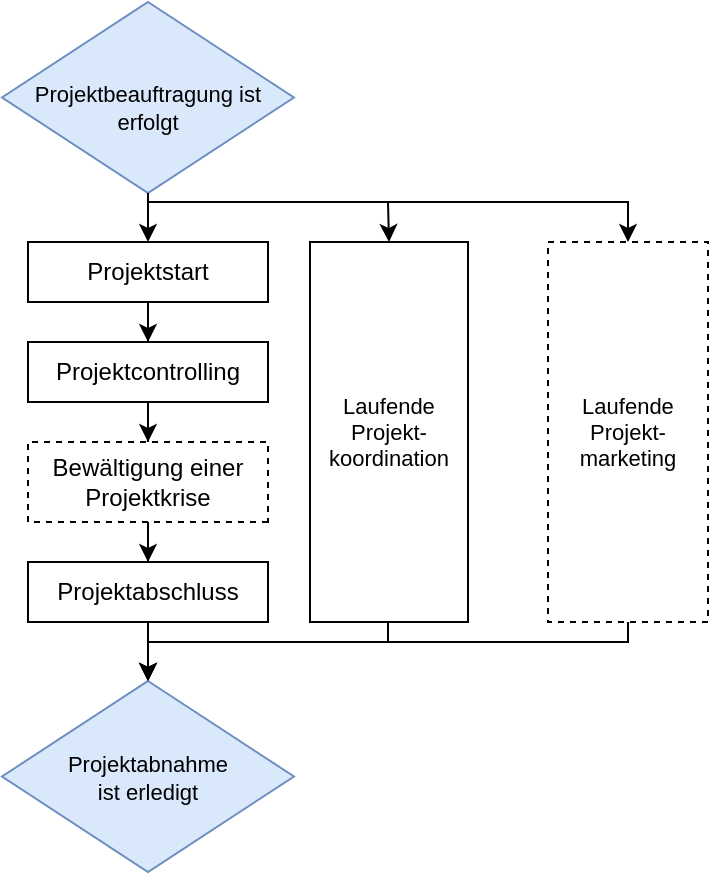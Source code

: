 <mxfile version="21.0.8" type="device"><diagram name="Seite-1" id="vOcJexX6woZhUi3FPxG4"><mxGraphModel dx="578" dy="310" grid="1" gridSize="10" guides="1" tooltips="1" connect="1" arrows="1" fold="1" page="1" pageScale="1" pageWidth="827" pageHeight="1169" math="0" shadow="0"><root><mxCell id="0"/><mxCell id="1" parent="0"/><mxCell id="gH_NkxHGNiTfcoXdHR7S-3" value="Projektbeauftragung ist &lt;br style=&quot;font-size: 11px;&quot;&gt;erfolgt" style="rhombus;whiteSpace=wrap;html=1;fontSize=11;spacingTop=10;fillColor=#dae8fc;strokeColor=#6c8ebf;" parent="1" vertex="1"><mxGeometry x="327" y="100" width="146" height="95.5" as="geometry"/></mxCell><mxCell id="gH_NkxHGNiTfcoXdHR7S-8" value="" style="edgeStyle=orthogonalEdgeStyle;rounded=0;orthogonalLoop=1;jettySize=auto;html=1;" parent="1" source="gH_NkxHGNiTfcoXdHR7S-5" target="gH_NkxHGNiTfcoXdHR7S-7" edge="1"><mxGeometry relative="1" as="geometry"/></mxCell><mxCell id="gH_NkxHGNiTfcoXdHR7S-5" value="Projektstart" style="rounded=0;whiteSpace=wrap;html=1;" parent="1" vertex="1"><mxGeometry x="340" y="220" width="120" height="30" as="geometry"/></mxCell><mxCell id="gH_NkxHGNiTfcoXdHR7S-6" value="" style="endArrow=classic;html=1;rounded=0;entryX=0.5;entryY=0;entryDx=0;entryDy=0;exitX=0.5;exitY=1;exitDx=0;exitDy=0;" parent="1" source="gH_NkxHGNiTfcoXdHR7S-3" target="gH_NkxHGNiTfcoXdHR7S-5" edge="1"><mxGeometry width="50" height="50" relative="1" as="geometry"><mxPoint x="390" y="160" as="sourcePoint"/><mxPoint x="440" y="110" as="targetPoint"/></mxGeometry></mxCell><mxCell id="gH_NkxHGNiTfcoXdHR7S-10" value="" style="edgeStyle=orthogonalEdgeStyle;rounded=0;orthogonalLoop=1;jettySize=auto;html=1;" parent="1" source="gH_NkxHGNiTfcoXdHR7S-7" target="gH_NkxHGNiTfcoXdHR7S-9" edge="1"><mxGeometry relative="1" as="geometry"/></mxCell><mxCell id="gH_NkxHGNiTfcoXdHR7S-7" value="Projektcontrolling" style="whiteSpace=wrap;html=1;rounded=0;" parent="1" vertex="1"><mxGeometry x="340" y="270" width="120" height="30" as="geometry"/></mxCell><mxCell id="gH_NkxHGNiTfcoXdHR7S-12" value="" style="edgeStyle=orthogonalEdgeStyle;rounded=0;orthogonalLoop=1;jettySize=auto;html=1;" parent="1" source="gH_NkxHGNiTfcoXdHR7S-9" target="gH_NkxHGNiTfcoXdHR7S-11" edge="1"><mxGeometry relative="1" as="geometry"/></mxCell><mxCell id="gH_NkxHGNiTfcoXdHR7S-9" value="Bewältigung einer Projektkrise" style="whiteSpace=wrap;html=1;rounded=0;direction=west;dashed=1;" parent="1" vertex="1"><mxGeometry x="340" y="320" width="120" height="40" as="geometry"/></mxCell><mxCell id="gH_NkxHGNiTfcoXdHR7S-14" value="" style="edgeStyle=orthogonalEdgeStyle;rounded=0;orthogonalLoop=1;jettySize=auto;html=1;" parent="1" source="gH_NkxHGNiTfcoXdHR7S-11" target="gH_NkxHGNiTfcoXdHR7S-13" edge="1"><mxGeometry relative="1" as="geometry"/></mxCell><mxCell id="gH_NkxHGNiTfcoXdHR7S-11" value="Projektabschluss" style="whiteSpace=wrap;html=1;rounded=0;" parent="1" vertex="1"><mxGeometry x="340" y="380" width="120" height="30" as="geometry"/></mxCell><mxCell id="gH_NkxHGNiTfcoXdHR7S-13" value="Projektabnahme &lt;br&gt;ist erledigt" style="rhombus;whiteSpace=wrap;html=1;rounded=0;fontSize=11;spacingTop=1;fillColor=#dae8fc;strokeColor=#6c8ebf;" parent="1" vertex="1"><mxGeometry x="327" y="439.5" width="146" height="95.5" as="geometry"/></mxCell><mxCell id="gH_NkxHGNiTfcoXdHR7S-15" value="Laufende Projekt-koordination" style="rounded=0;whiteSpace=wrap;html=1;fontSize=11;" parent="1" vertex="1"><mxGeometry x="481" y="220" width="79" height="190" as="geometry"/></mxCell><mxCell id="gH_NkxHGNiTfcoXdHR7S-16" value="Laufende Projekt-marketing" style="rounded=0;whiteSpace=wrap;html=1;fontSize=11;dashed=1;" parent="1" vertex="1"><mxGeometry x="600" y="220" width="80" height="190" as="geometry"/></mxCell><mxCell id="gH_NkxHGNiTfcoXdHR7S-18" value="" style="endArrow=classic;html=1;rounded=0;fontSize=11;startSize=6;endSize=6;jumpSize=6;exitX=0.5;exitY=1;exitDx=0;exitDy=0;entryX=0.5;entryY=0;entryDx=0;entryDy=0;" parent="1" source="gH_NkxHGNiTfcoXdHR7S-3" target="gH_NkxHGNiTfcoXdHR7S-15" edge="1"><mxGeometry width="50" height="50" relative="1" as="geometry"><mxPoint x="473" y="210" as="sourcePoint"/><mxPoint x="526" y="200" as="targetPoint"/><Array as="points"><mxPoint x="400" y="200"/><mxPoint x="520" y="200"/></Array></mxGeometry></mxCell><mxCell id="gH_NkxHGNiTfcoXdHR7S-19" value="" style="endArrow=classic;html=1;rounded=0;fontSize=11;startSize=6;endSize=6;jumpSize=6;exitX=0.5;exitY=1;exitDx=0;exitDy=0;entryX=0.5;entryY=0;entryDx=0;entryDy=0;" parent="1" target="gH_NkxHGNiTfcoXdHR7S-16" edge="1"><mxGeometry width="50" height="50" relative="1" as="geometry"><mxPoint x="400" y="195.5" as="sourcePoint"/><mxPoint x="621" y="220" as="targetPoint"/><Array as="points"><mxPoint x="400" y="200"/><mxPoint x="640" y="200"/></Array></mxGeometry></mxCell><mxCell id="gH_NkxHGNiTfcoXdHR7S-20" value="" style="endArrow=classic;html=1;rounded=0;fontSize=11;startSize=6;endSize=6;jumpSize=6;entryX=0.5;entryY=0;entryDx=0;entryDy=0;" parent="1" target="gH_NkxHGNiTfcoXdHR7S-13" edge="1"><mxGeometry width="50" height="50" relative="1" as="geometry"><mxPoint x="520" y="410" as="sourcePoint"/><mxPoint x="406" y="420" as="targetPoint"/><Array as="points"><mxPoint x="520" y="420"/><mxPoint x="470" y="420"/><mxPoint x="400" y="420"/></Array></mxGeometry></mxCell><mxCell id="gH_NkxHGNiTfcoXdHR7S-21" value="" style="endArrow=classic;html=1;rounded=0;fontSize=11;startSize=6;endSize=6;jumpSize=6;exitX=0.5;exitY=1;exitDx=0;exitDy=0;entryX=0.5;entryY=0;entryDx=0;entryDy=0;" parent="1" source="gH_NkxHGNiTfcoXdHR7S-16" target="gH_NkxHGNiTfcoXdHR7S-13" edge="1"><mxGeometry width="50" height="50" relative="1" as="geometry"><mxPoint x="594" y="420" as="sourcePoint"/><mxPoint x="473" y="444.5" as="targetPoint"/><Array as="points"><mxPoint x="640" y="420"/><mxPoint x="400" y="420"/></Array></mxGeometry></mxCell></root></mxGraphModel></diagram></mxfile>